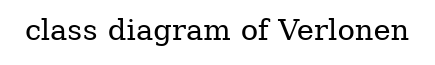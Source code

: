 digraph "class diagram of Verlonen" {
	graph [bgcolor=white,
		label="class diagram of Verlonen",
		rankdir=LR
	];
	node [label="\N"];
	edge [fontsize=11,
		minlen=4
	];
}
